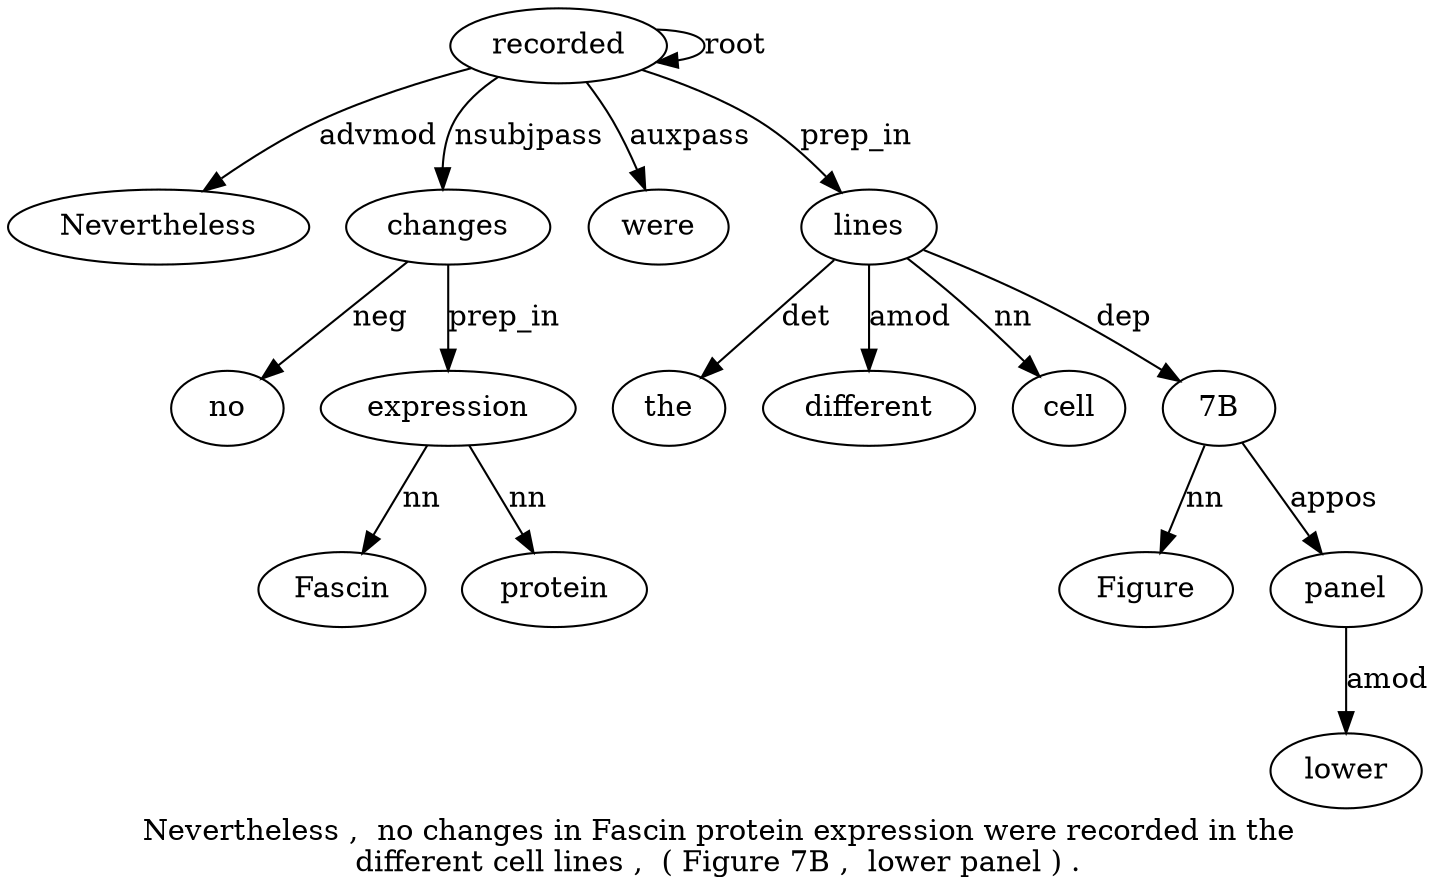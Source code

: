 digraph "Nevertheless ,  no changes in Fascin protein expression were recorded in the different cell lines ,  ( Figure 7B ,  lower panel ) ." {
label="Nevertheless ,  no changes in Fascin protein expression were recorded in the
different cell lines ,  ( Figure 7B ,  lower panel ) .";
recorded10 [style=filled, fillcolor=white, label=recorded];
Nevertheless1 [style=filled, fillcolor=white, label=Nevertheless];
recorded10 -> Nevertheless1  [label=advmod];
changes4 [style=filled, fillcolor=white, label=changes];
no3 [style=filled, fillcolor=white, label=no];
changes4 -> no3  [label=neg];
recorded10 -> changes4  [label=nsubjpass];
expression8 [style=filled, fillcolor=white, label=expression];
Fascin6 [style=filled, fillcolor=white, label=Fascin];
expression8 -> Fascin6  [label=nn];
protein7 [style=filled, fillcolor=white, label=protein];
expression8 -> protein7  [label=nn];
changes4 -> expression8  [label=prep_in];
were9 [style=filled, fillcolor=white, label=were];
recorded10 -> were9  [label=auxpass];
recorded10 -> recorded10  [label=root];
lines15 [style=filled, fillcolor=white, label=lines];
the12 [style=filled, fillcolor=white, label=the];
lines15 -> the12  [label=det];
different13 [style=filled, fillcolor=white, label=different];
lines15 -> different13  [label=amod];
cell14 [style=filled, fillcolor=white, label=cell];
lines15 -> cell14  [label=nn];
recorded10 -> lines15  [label=prep_in];
"7B19" [style=filled, fillcolor=white, label="7B"];
Figure18 [style=filled, fillcolor=white, label=Figure];
"7B19" -> Figure18  [label=nn];
lines15 -> "7B19"  [label=dep];
panel22 [style=filled, fillcolor=white, label=panel];
lower21 [style=filled, fillcolor=white, label=lower];
panel22 -> lower21  [label=amod];
"7B19" -> panel22  [label=appos];
}
